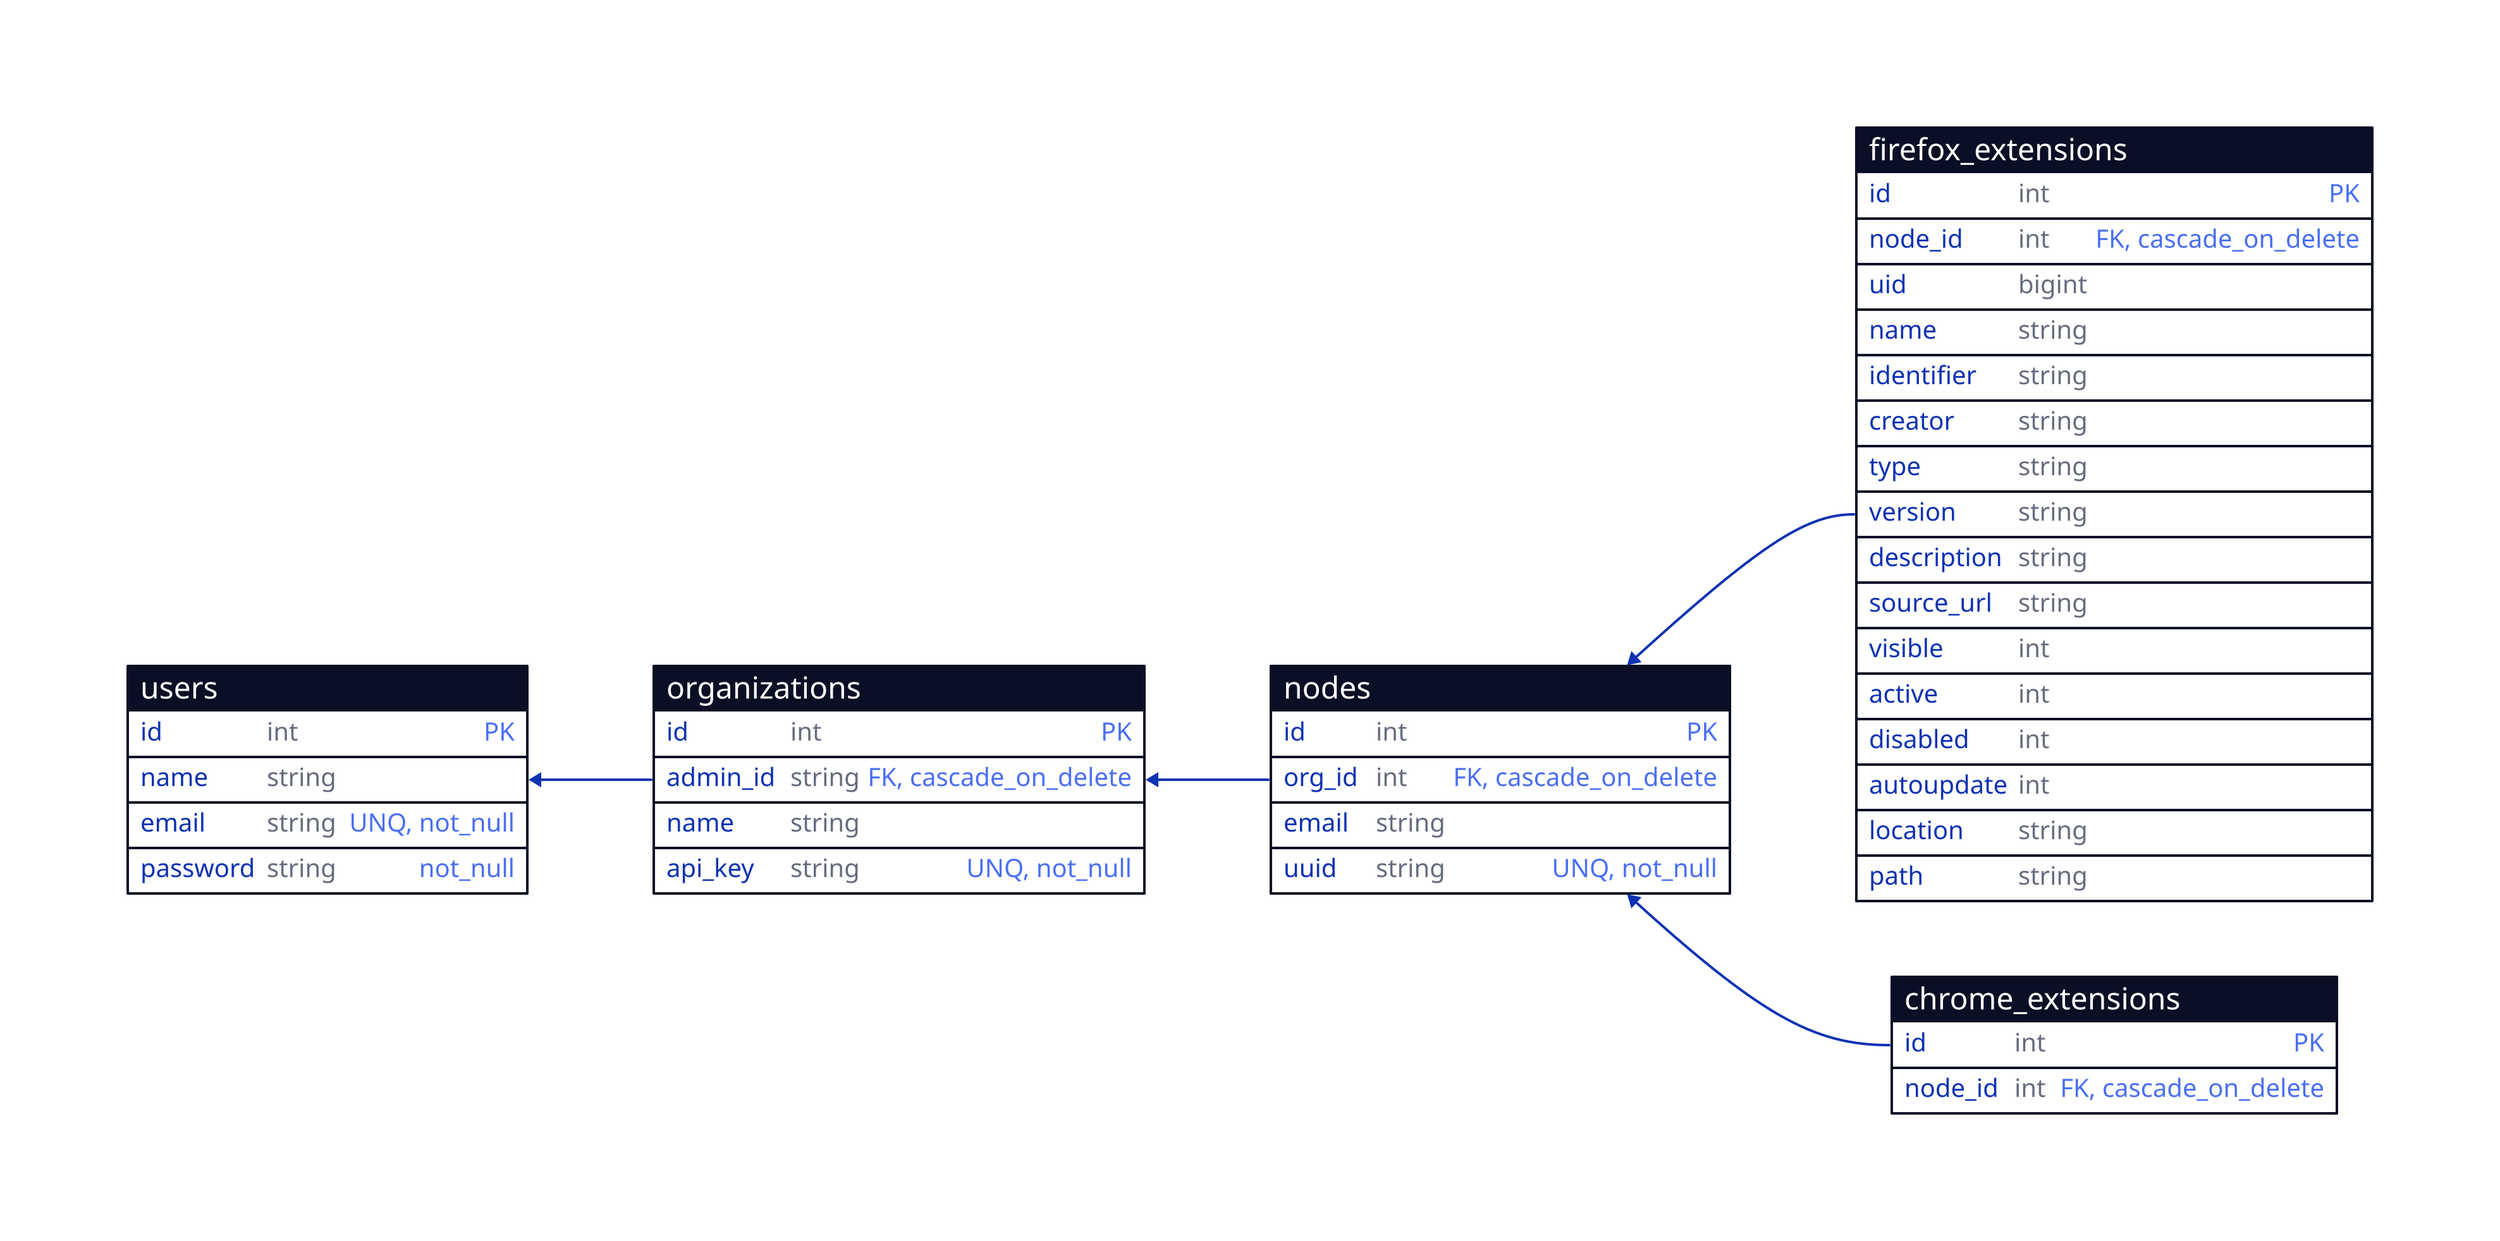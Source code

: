 direction: left

# admin users
users: {
  shape: sql_table
  id: int {constraint: PK}
  name: string
  email: string {constraint: [UNQ; not_null]}
  password: string {constraint: not_null}
}

organizations: {
  shape: sql_table
  id: int {constraint: PK}
  admin_id: string {constraint: [FK; cascade_on_delete]}
  name: string
  api_key: string {constraint: [UNQ; not_null]}
}

organizations.admin_id -> users.email

# users/machines in the organization
# this is where osquery enroll data is stored
nodes: {
  shape: sql_table
  id: int {constraint: PK}
  org_id: int {constraint: [FK; cascade_on_delete]}
  email: string
  uuid: string {constraint: [UNQ; not_null]}
}

nodes.org_id -> organizations.id

# osquery logs for firefox browser extensions
# schema: https://osquery.io/schema/5.11.0/#firefox_addons
firefox_extensions: {
  shape: sql_table
  id: int {constraint: PK}
  node_id: int {constraint: [FK; cascade_on_delete]}
  uid: bigint
  name: string
  identifier: string
  creator: string
  type: string
  version: string
  description: string
  source_url: string
  visible: int
  active: int
  disabled: int
  autoupdate: int
  location: string
  path: string
}

firefox_extensions.node_id -> nodes.id

chrome_extensions: {
  shape: sql_table
  id: int {constraint: PK}
  node_id: int {constraint: [FK; cascade_on_delete]}
}

chrome_extensions.node_id -> nodes.id
